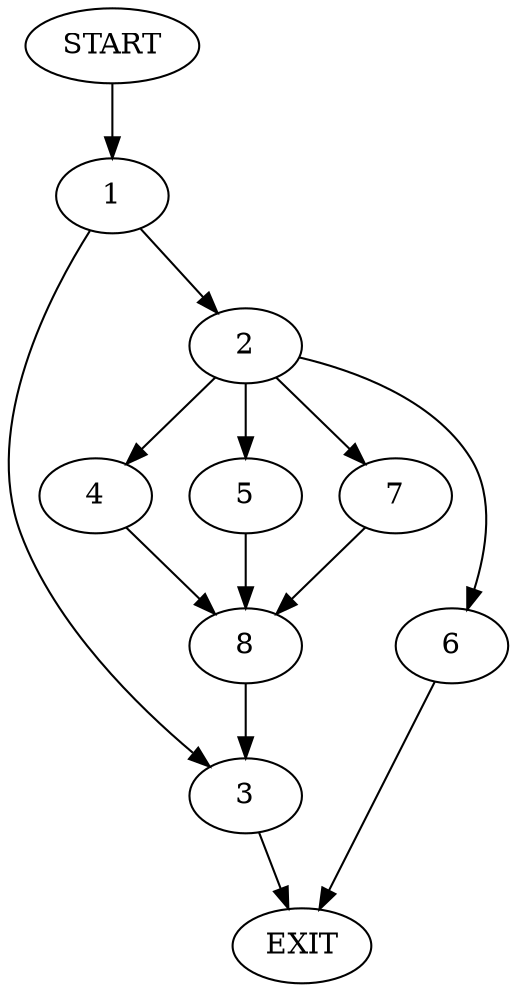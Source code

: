 digraph {
0 [label="START"]
9 [label="EXIT"]
0 -> 1
1 -> 2
1 -> 3
2 -> 4
2 -> 5
2 -> 6
2 -> 7
3 -> 9
7 -> 8
5 -> 8
6 -> 9
4 -> 8
8 -> 3
}
